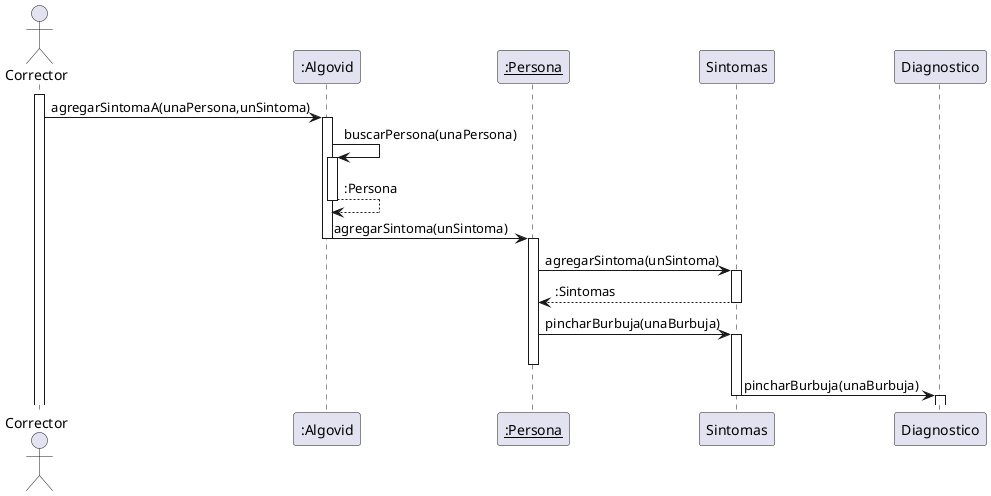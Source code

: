 @startuml DiagramaAgregarUnSintomaPersona

Actor Corrector
participant ":Algovid" as Algovid
participant "__:Persona__" as Persona

activate Corrector
Corrector -> Algovid : agregarSintomaA(unaPersona,unSintoma)
activate Algovid
Algovid -> Algovid : buscarPersona(unaPersona)
activate Algovid
Algovid --> Algovid: :Persona
deactivate Algovid
Algovid -> Persona : agregarSintoma(unSintoma)
deactivate Algovid
activate Persona
Persona -> Sintomas : agregarSintoma(unSintoma)
activate Sintomas
Sintomas --> Persona: :Sintomas
deactivate Sintomas
Persona -> Sintomas : pincharBurbuja(unaBurbuja)
activate Sintomas
deactivate Persona
Sintomas -> Diagnostico : pincharBurbuja(unaBurbuja)
deactivate Sintomas
activate Diagnostico
deactivate Diagnostico

@enduml